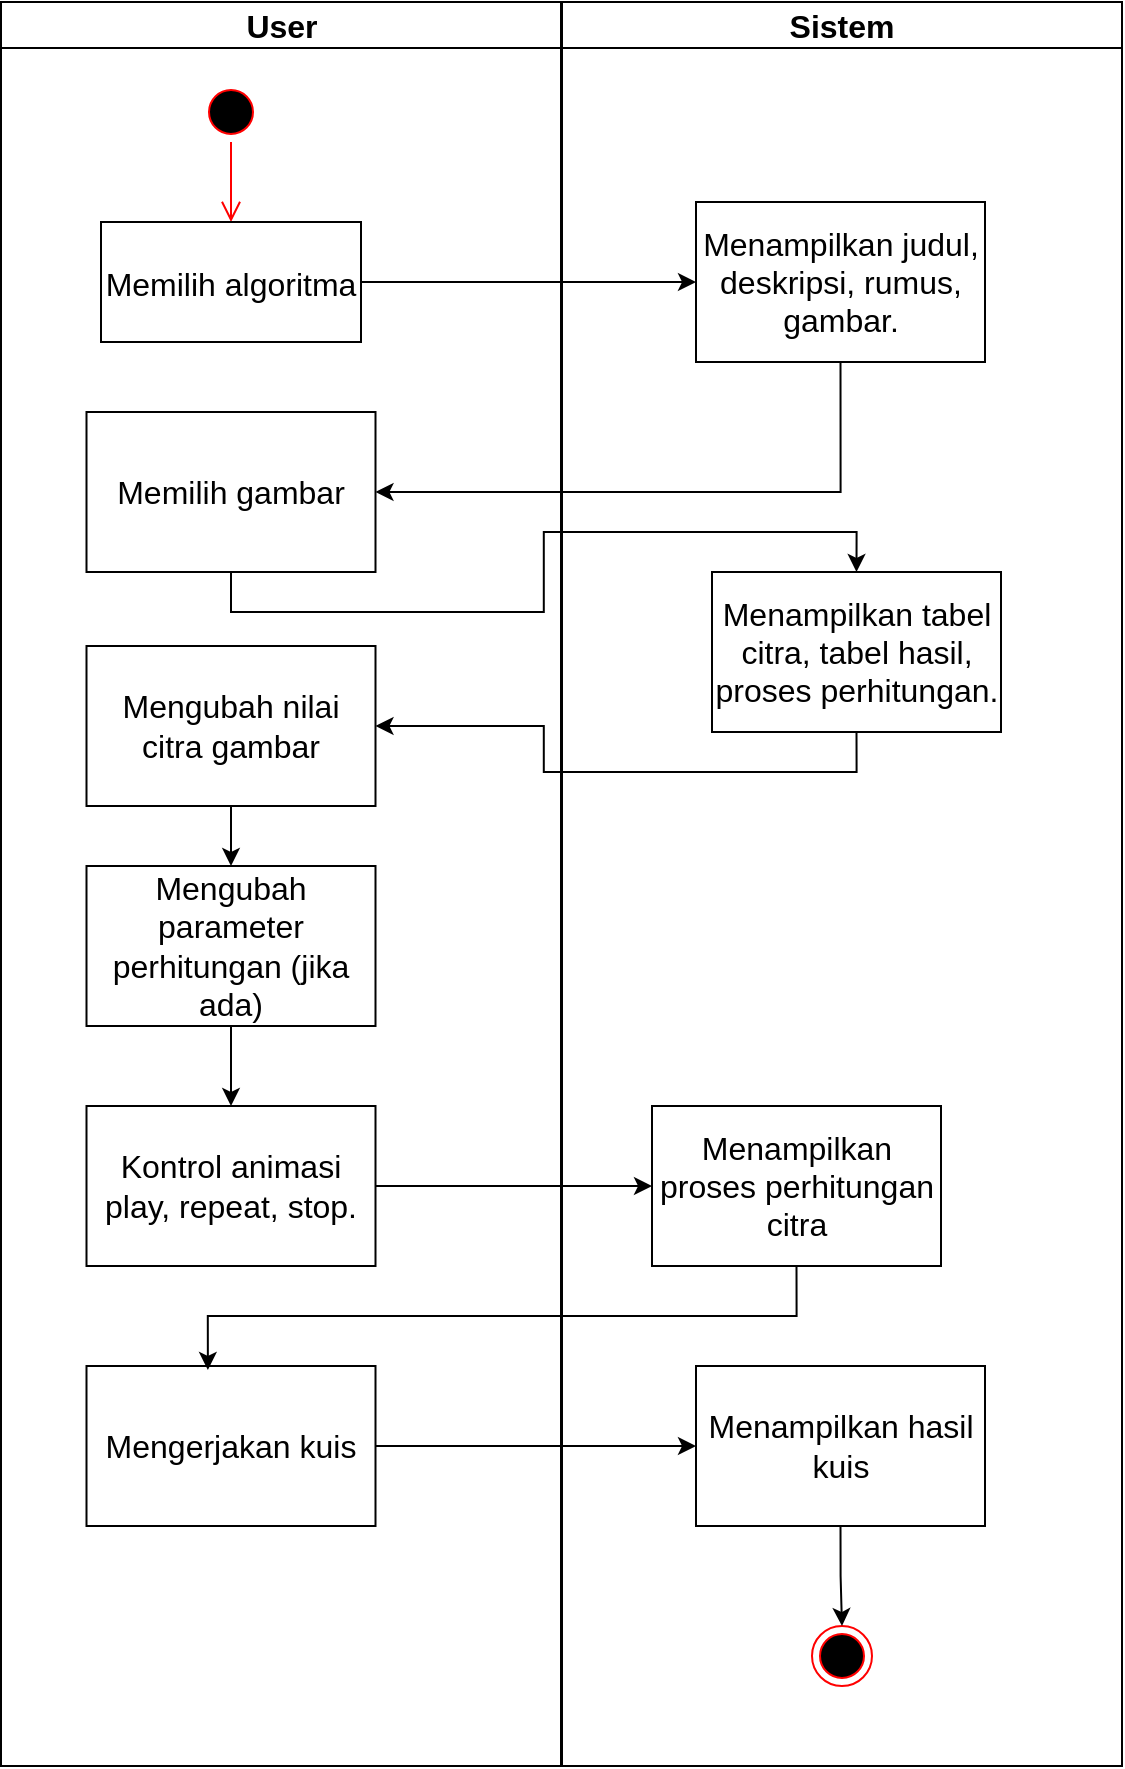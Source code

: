<mxfile version="24.7.14">
  <diagram name="Page-1" id="e7e014a7-5840-1c2e-5031-d8a46d1fe8dd">
    <mxGraphModel dx="1507" dy="839" grid="1" gridSize="10" guides="1" tooltips="1" connect="1" arrows="1" fold="1" page="1" pageScale="1" pageWidth="1169" pageHeight="826" background="none" math="0" shadow="0">
      <root>
        <mxCell id="0" />
        <mxCell id="1" parent="0" />
        <mxCell id="2" value="User" style="swimlane;whiteSpace=wrap;fontSize=16;" parent="1" vertex="1">
          <mxGeometry x="164.5" y="128" width="280" height="882" as="geometry" />
        </mxCell>
        <mxCell id="5" value="" style="ellipse;shape=startState;fillColor=#000000;strokeColor=#ff0000;fontSize=16;" parent="2" vertex="1">
          <mxGeometry x="100" y="40" width="30" height="30" as="geometry" />
        </mxCell>
        <mxCell id="6" value="" style="edgeStyle=elbowEdgeStyle;elbow=horizontal;verticalAlign=bottom;endArrow=open;endSize=8;strokeColor=#FF0000;endFill=1;rounded=0;fontSize=16;" parent="2" source="5" target="7" edge="1">
          <mxGeometry x="100" y="40" as="geometry">
            <mxPoint x="115" y="110" as="targetPoint" />
          </mxGeometry>
        </mxCell>
        <mxCell id="7" value="Memilih algoritma" style="fontSize=16;" parent="2" vertex="1">
          <mxGeometry x="50" y="110" width="130" height="60" as="geometry" />
        </mxCell>
        <mxCell id="qdt8fQxZFipeebuiV41x-45" value="Memilih gambar" style="fontSize=16;verticalAlign=middle;whiteSpace=wrap;" parent="2" vertex="1">
          <mxGeometry x="42.75" y="205" width="144.5" height="80" as="geometry" />
        </mxCell>
        <mxCell id="qdt8fQxZFipeebuiV41x-52" style="edgeStyle=orthogonalEdgeStyle;rounded=0;orthogonalLoop=1;jettySize=auto;html=1;exitX=0.5;exitY=1;exitDx=0;exitDy=0;entryX=0.5;entryY=0;entryDx=0;entryDy=0;" parent="2" source="qdt8fQxZFipeebuiV41x-49" target="qdt8fQxZFipeebuiV41x-51" edge="1">
          <mxGeometry relative="1" as="geometry" />
        </mxCell>
        <mxCell id="qdt8fQxZFipeebuiV41x-49" value="Mengubah nilai citra gambar" style="fontSize=16;verticalAlign=middle;whiteSpace=wrap;" parent="2" vertex="1">
          <mxGeometry x="42.75" y="322" width="144.5" height="80" as="geometry" />
        </mxCell>
        <mxCell id="qdt8fQxZFipeebuiV41x-54" style="edgeStyle=orthogonalEdgeStyle;rounded=0;orthogonalLoop=1;jettySize=auto;html=1;exitX=0.5;exitY=1;exitDx=0;exitDy=0;entryX=0.5;entryY=0;entryDx=0;entryDy=0;" parent="2" source="qdt8fQxZFipeebuiV41x-51" target="qdt8fQxZFipeebuiV41x-53" edge="1">
          <mxGeometry relative="1" as="geometry" />
        </mxCell>
        <mxCell id="qdt8fQxZFipeebuiV41x-51" value="Mengubah parameter perhitungan (jika ada)" style="fontSize=16;verticalAlign=middle;whiteSpace=wrap;" parent="2" vertex="1">
          <mxGeometry x="42.75" y="432" width="144.5" height="80" as="geometry" />
        </mxCell>
        <mxCell id="qdt8fQxZFipeebuiV41x-53" value="Kontrol animasi play, repeat, stop." style="fontSize=16;verticalAlign=middle;whiteSpace=wrap;" parent="2" vertex="1">
          <mxGeometry x="42.75" y="552" width="144.5" height="80" as="geometry" />
        </mxCell>
        <mxCell id="YyyJoN4ASdcAxNf8VXMq-38" value="Mengerjakan kuis" style="fontSize=16;verticalAlign=middle;whiteSpace=wrap;" vertex="1" parent="2">
          <mxGeometry x="42.75" y="682" width="144.5" height="80" as="geometry" />
        </mxCell>
        <mxCell id="3" value="Sistem" style="swimlane;whiteSpace=wrap;fontSize=16;" parent="1" vertex="1">
          <mxGeometry x="445" y="128" width="280" height="882" as="geometry" />
        </mxCell>
        <mxCell id="38" value="" style="ellipse;shape=endState;fillColor=#000000;strokeColor=#ff0000;fontSize=16;" parent="3" vertex="1">
          <mxGeometry x="125" y="812" width="30" height="30" as="geometry" />
        </mxCell>
        <mxCell id="qdt8fQxZFipeebuiV41x-41" value="Menampilkan judul, deskripsi, rumus, gambar." style="fontSize=16;verticalAlign=middle;whiteSpace=wrap;" parent="3" vertex="1">
          <mxGeometry x="67" y="100" width="144.5" height="80" as="geometry" />
        </mxCell>
        <mxCell id="qdt8fQxZFipeebuiV41x-47" value="Menampilkan tabel citra, tabel hasil, proses perhitungan." style="fontSize=16;verticalAlign=middle;whiteSpace=wrap;" parent="3" vertex="1">
          <mxGeometry x="75" y="285" width="144.5" height="80" as="geometry" />
        </mxCell>
        <mxCell id="qdt8fQxZFipeebuiV41x-55" value="Menampilkan proses perhitungan citra" style="fontSize=16;verticalAlign=middle;whiteSpace=wrap;" parent="3" vertex="1">
          <mxGeometry x="45" y="552" width="144.5" height="80" as="geometry" />
        </mxCell>
        <mxCell id="YyyJoN4ASdcAxNf8VXMq-44" style="edgeStyle=orthogonalEdgeStyle;rounded=0;orthogonalLoop=1;jettySize=auto;html=1;exitX=0.5;exitY=1;exitDx=0;exitDy=0;entryX=0.5;entryY=0;entryDx=0;entryDy=0;" edge="1" parent="3" source="YyyJoN4ASdcAxNf8VXMq-40" target="38">
          <mxGeometry relative="1" as="geometry" />
        </mxCell>
        <mxCell id="YyyJoN4ASdcAxNf8VXMq-40" value="Menampilkan hasil kuis" style="fontSize=16;verticalAlign=middle;whiteSpace=wrap;" vertex="1" parent="3">
          <mxGeometry x="67" y="682" width="144.5" height="80" as="geometry" />
        </mxCell>
        <mxCell id="qdt8fQxZFipeebuiV41x-44" style="edgeStyle=orthogonalEdgeStyle;rounded=0;orthogonalLoop=1;jettySize=auto;html=1;exitX=1;exitY=0.5;exitDx=0;exitDy=0;entryX=0;entryY=0.5;entryDx=0;entryDy=0;" parent="1" source="7" target="qdt8fQxZFipeebuiV41x-41" edge="1">
          <mxGeometry relative="1" as="geometry" />
        </mxCell>
        <mxCell id="qdt8fQxZFipeebuiV41x-46" style="edgeStyle=orthogonalEdgeStyle;rounded=0;orthogonalLoop=1;jettySize=auto;html=1;exitX=0.5;exitY=1;exitDx=0;exitDy=0;entryX=1;entryY=0.5;entryDx=0;entryDy=0;" parent="1" source="qdt8fQxZFipeebuiV41x-41" target="qdt8fQxZFipeebuiV41x-45" edge="1">
          <mxGeometry relative="1" as="geometry" />
        </mxCell>
        <mxCell id="qdt8fQxZFipeebuiV41x-48" style="edgeStyle=orthogonalEdgeStyle;rounded=0;orthogonalLoop=1;jettySize=auto;html=1;exitX=0.5;exitY=1;exitDx=0;exitDy=0;entryX=0.5;entryY=0;entryDx=0;entryDy=0;" parent="1" source="qdt8fQxZFipeebuiV41x-45" target="qdt8fQxZFipeebuiV41x-47" edge="1">
          <mxGeometry relative="1" as="geometry" />
        </mxCell>
        <mxCell id="qdt8fQxZFipeebuiV41x-50" style="edgeStyle=orthogonalEdgeStyle;rounded=0;orthogonalLoop=1;jettySize=auto;html=1;exitX=0.5;exitY=1;exitDx=0;exitDy=0;entryX=1;entryY=0.5;entryDx=0;entryDy=0;" parent="1" source="qdt8fQxZFipeebuiV41x-47" target="qdt8fQxZFipeebuiV41x-49" edge="1">
          <mxGeometry relative="1" as="geometry" />
        </mxCell>
        <mxCell id="qdt8fQxZFipeebuiV41x-56" style="edgeStyle=orthogonalEdgeStyle;rounded=0;orthogonalLoop=1;jettySize=auto;html=1;exitX=1;exitY=0.5;exitDx=0;exitDy=0;entryX=0;entryY=0.5;entryDx=0;entryDy=0;" parent="1" source="qdt8fQxZFipeebuiV41x-53" target="qdt8fQxZFipeebuiV41x-55" edge="1">
          <mxGeometry relative="1" as="geometry" />
        </mxCell>
        <mxCell id="YyyJoN4ASdcAxNf8VXMq-41" style="edgeStyle=orthogonalEdgeStyle;rounded=0;orthogonalLoop=1;jettySize=auto;html=1;exitX=1;exitY=0.5;exitDx=0;exitDy=0;entryX=0;entryY=0.5;entryDx=0;entryDy=0;" edge="1" parent="1" source="YyyJoN4ASdcAxNf8VXMq-38" target="YyyJoN4ASdcAxNf8VXMq-40">
          <mxGeometry relative="1" as="geometry" />
        </mxCell>
        <mxCell id="YyyJoN4ASdcAxNf8VXMq-43" style="edgeStyle=orthogonalEdgeStyle;rounded=0;orthogonalLoop=1;jettySize=auto;html=1;exitX=0.5;exitY=1;exitDx=0;exitDy=0;entryX=0.42;entryY=0.025;entryDx=0;entryDy=0;entryPerimeter=0;" edge="1" parent="1" source="qdt8fQxZFipeebuiV41x-55" target="YyyJoN4ASdcAxNf8VXMq-38">
          <mxGeometry relative="1" as="geometry" />
        </mxCell>
      </root>
    </mxGraphModel>
  </diagram>
</mxfile>

